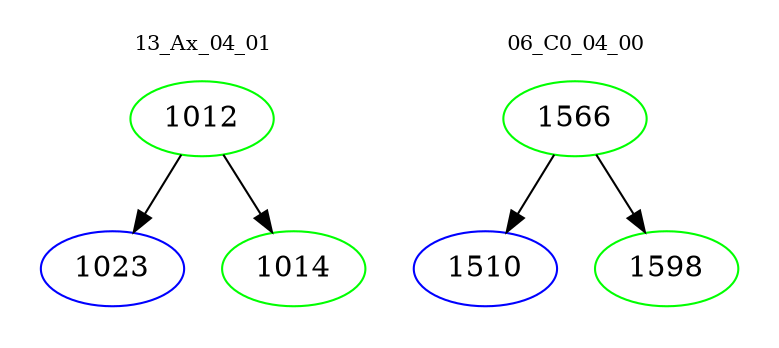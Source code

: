 digraph{
subgraph cluster_0 {
color = white
label = "13_Ax_04_01";
fontsize=10;
T0_1012 [label="1012", color="green"]
T0_1012 -> T0_1023 [color="black"]
T0_1023 [label="1023", color="blue"]
T0_1012 -> T0_1014 [color="black"]
T0_1014 [label="1014", color="green"]
}
subgraph cluster_1 {
color = white
label = "06_C0_04_00";
fontsize=10;
T1_1566 [label="1566", color="green"]
T1_1566 -> T1_1510 [color="black"]
T1_1510 [label="1510", color="blue"]
T1_1566 -> T1_1598 [color="black"]
T1_1598 [label="1598", color="green"]
}
}
